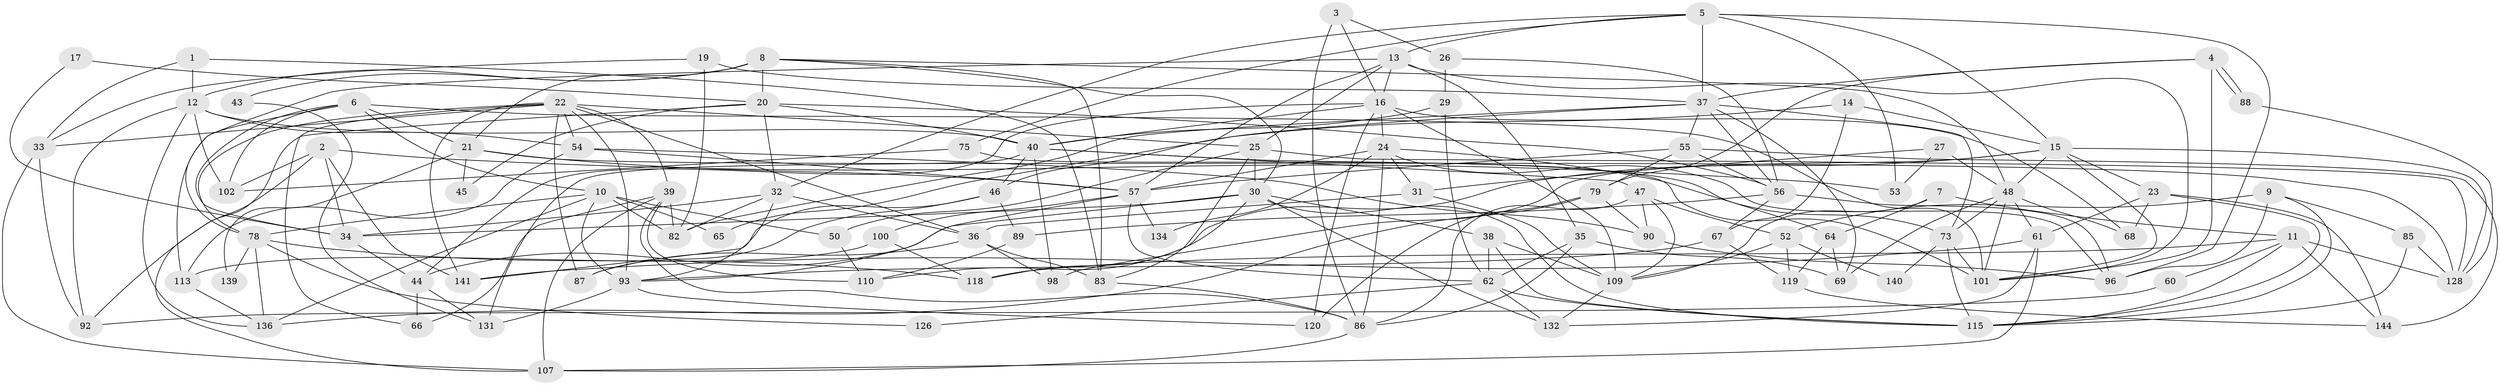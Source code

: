 // original degree distribution, {3: 0.2986111111111111, 4: 0.2916666666666667, 5: 0.18055555555555555, 2: 0.09027777777777778, 6: 0.11805555555555555, 7: 0.020833333333333332}
// Generated by graph-tools (version 1.1) at 2025/42/03/06/25 10:42:01]
// undirected, 97 vertices, 235 edges
graph export_dot {
graph [start="1"]
  node [color=gray90,style=filled];
  1;
  2 [super="+63"];
  3;
  4;
  5 [super="+116"];
  6 [super="+91"];
  7;
  8 [super="+121"];
  9 [super="+143"];
  10 [super="+106"];
  11 [super="+81"];
  12 [super="+41"];
  13 [super="+72"];
  14;
  15 [super="+111"];
  16 [super="+18"];
  17;
  19;
  20 [super="+28"];
  21 [super="+84"];
  22 [super="+74"];
  23 [super="+42"];
  24 [super="+76"];
  25 [super="+97"];
  26;
  27 [super="+108"];
  29 [super="+59"];
  30 [super="+103"];
  31;
  32 [super="+130"];
  33;
  34 [super="+49"];
  35;
  36 [super="+127"];
  37 [super="+138"];
  38 [super="+77"];
  39 [super="+51"];
  40 [super="+124"];
  43;
  44 [super="+112"];
  45;
  46 [super="+80"];
  47 [super="+142"];
  48 [super="+117"];
  50;
  52;
  53;
  54 [super="+58"];
  55 [super="+114"];
  56 [super="+70"];
  57 [super="+125"];
  60;
  61 [super="+71"];
  62 [super="+95"];
  64 [super="+123"];
  65;
  66;
  67;
  68;
  69;
  73;
  75;
  78 [super="+122"];
  79 [super="+105"];
  82;
  83 [super="+104"];
  85;
  86 [super="+99"];
  87;
  88;
  89;
  90;
  92;
  93 [super="+94"];
  96;
  98;
  100;
  101 [super="+137"];
  102;
  107;
  109 [super="+129"];
  110;
  113;
  115 [super="+135"];
  118;
  119;
  120;
  126;
  128 [super="+133"];
  131;
  132;
  134;
  136;
  139;
  140;
  141;
  144;
  1 -- 33;
  1 -- 12;
  1 -- 83;
  2 -- 92;
  2 -- 53;
  2 -- 141;
  2 -- 34;
  2 -- 102;
  3 -- 16;
  3 -- 26;
  3 -- 86;
  4 -- 88;
  4 -- 88;
  4 -- 101;
  4 -- 79;
  4 -- 37;
  5 -- 75;
  5 -- 96;
  5 -- 53;
  5 -- 13;
  5 -- 32;
  5 -- 15;
  5 -- 37;
  6 -- 34;
  6 -- 102;
  6 -- 101;
  6 -- 113;
  6 -- 21;
  6 -- 10;
  7 -- 11;
  7 -- 109;
  7 -- 64;
  8 -- 12;
  8 -- 21;
  8 -- 43;
  8 -- 48;
  8 -- 83;
  8 -- 30;
  8 -- 20;
  9 -- 85;
  9 -- 96 [weight=2];
  9 -- 115;
  9 -- 52;
  10 -- 82;
  10 -- 50;
  10 -- 93;
  10 -- 65;
  10 -- 136;
  10 -- 78;
  11 -- 115;
  11 -- 144;
  11 -- 118;
  11 -- 60;
  11 -- 128;
  12 -- 40;
  12 -- 92;
  12 -- 136;
  12 -- 102;
  12 -- 54;
  13 -- 101;
  13 -- 25;
  13 -- 57;
  13 -- 78;
  13 -- 16;
  13 -- 35;
  14 -- 67;
  14 -- 65;
  14 -- 15;
  15 -- 48;
  15 -- 23;
  15 -- 98;
  15 -- 128;
  15 -- 101;
  15 -- 110;
  16 -- 68;
  16 -- 24;
  16 -- 120;
  16 -- 40;
  16 -- 109;
  16 -- 44;
  17 -- 34;
  17 -- 20;
  19 -- 82;
  19 -- 33;
  19 -- 37;
  20 -- 56;
  20 -- 45;
  20 -- 32;
  20 -- 40;
  20 -- 107;
  21 -- 45;
  21 -- 128;
  21 -- 57;
  21 -- 139;
  22 -- 33;
  22 -- 36;
  22 -- 66;
  22 -- 39;
  22 -- 25;
  22 -- 54;
  22 -- 141;
  22 -- 87;
  22 -- 93;
  22 -- 78;
  23 -- 115;
  23 -- 144;
  23 -- 68;
  23 -- 61;
  24 -- 134;
  24 -- 96;
  24 -- 31;
  24 -- 86;
  24 -- 57;
  24 -- 64;
  25 -- 30 [weight=2];
  25 -- 50;
  25 -- 128;
  25 -- 83;
  26 -- 29;
  26 -- 56;
  27 -- 48;
  27 -- 53;
  27 -- 31;
  29 -- 62;
  29 -- 40;
  30 -- 132;
  30 -- 34;
  30 -- 115;
  30 -- 38 [weight=2];
  30 -- 118;
  30 -- 44;
  31 -- 36;
  31 -- 109;
  32 -- 93;
  32 -- 34;
  32 -- 82;
  32 -- 36 [weight=2];
  33 -- 107;
  33 -- 92;
  34 -- 44;
  35 -- 69;
  35 -- 62;
  35 -- 86;
  36 -- 98;
  36 -- 83;
  36 -- 87;
  37 -- 56;
  37 -- 69;
  37 -- 82;
  37 -- 55;
  37 -- 73;
  37 -- 46;
  38 -- 109;
  38 -- 115;
  38 -- 62;
  39 -- 110;
  39 -- 82;
  39 -- 66;
  39 -- 86;
  39 -- 107;
  40 -- 98;
  40 -- 131;
  40 -- 73;
  40 -- 47;
  40 -- 46;
  43 -- 131;
  44 -- 66;
  44 -- 131;
  46 -- 87;
  46 -- 89;
  46 -- 141;
  47 -- 90;
  47 -- 52;
  47 -- 109;
  47 -- 86;
  48 -- 68;
  48 -- 73;
  48 -- 61;
  48 -- 69;
  48 -- 101;
  50 -- 110;
  52 -- 109;
  52 -- 119;
  52 -- 140;
  54 -- 57;
  54 -- 113;
  54 -- 90;
  55 -- 144;
  55 -- 56;
  55 -- 79;
  55 -- 57;
  56 -- 67;
  56 -- 89;
  56 -- 96;
  57 -- 62;
  57 -- 134;
  57 -- 100;
  57 -- 93;
  60 -- 92;
  61 -- 107;
  61 -- 132;
  61 -- 141;
  62 -- 115;
  62 -- 132;
  62 -- 126;
  64 -- 119;
  64 -- 69;
  67 -- 93;
  67 -- 119;
  73 -- 140;
  73 -- 115;
  73 -- 101;
  75 -- 102;
  75 -- 101;
  78 -- 136;
  78 -- 139;
  78 -- 118;
  78 -- 126;
  79 -- 120;
  79 -- 136;
  79 -- 90;
  83 -- 86;
  85 -- 128;
  85 -- 115;
  86 -- 107;
  88 -- 128;
  89 -- 110;
  90 -- 96;
  93 -- 131;
  93 -- 120;
  100 -- 118;
  100 -- 113;
  109 -- 132;
  113 -- 136;
  119 -- 144;
}
